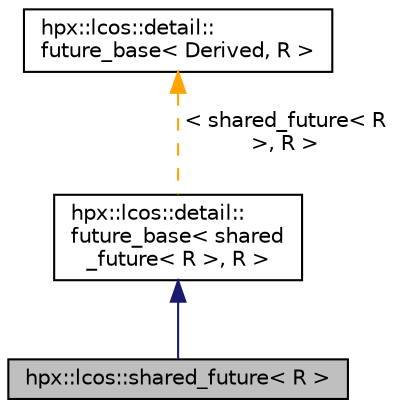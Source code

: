 digraph "hpx::lcos::shared_future&lt; R &gt;"
{
  edge [fontname="Helvetica",fontsize="10",labelfontname="Helvetica",labelfontsize="10"];
  node [fontname="Helvetica",fontsize="10",shape=record];
  Node5 [label="hpx::lcos::shared_future\< R \>",height=0.2,width=0.4,color="black", fillcolor="grey75", style="filled", fontcolor="black"];
  Node6 -> Node5 [dir="back",color="midnightblue",fontsize="10",style="solid",fontname="Helvetica"];
  Node6 [label="hpx::lcos::detail::\lfuture_base\< shared\l_future\< R \>, R \>",height=0.2,width=0.4,color="black", fillcolor="white", style="filled",URL="$d5/dd7/classhpx_1_1lcos_1_1detail_1_1future__base.html"];
  Node7 -> Node6 [dir="back",color="orange",fontsize="10",style="dashed",label=" \< shared_future\< R\l \>, R \>" ,fontname="Helvetica"];
  Node7 [label="hpx::lcos::detail::\lfuture_base\< Derived, R \>",height=0.2,width=0.4,color="black", fillcolor="white", style="filled",URL="$d5/dd7/classhpx_1_1lcos_1_1detail_1_1future__base.html"];
}

